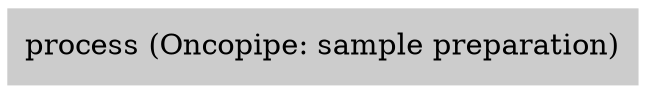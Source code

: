 // Oncopipe
digraph oncopipe {
	node [shape=record]
	process [label="process (Oncopipe: sample preparation)" color=grey80 style=filled]
}
